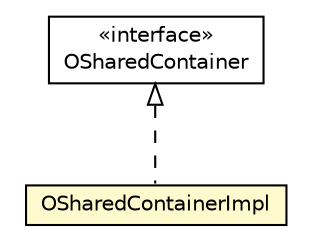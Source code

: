 #!/usr/local/bin/dot
#
# Class diagram 
# Generated by UMLGraph version R5_6-24-gf6e263 (http://www.umlgraph.org/)
#

digraph G {
	edge [fontname="Helvetica",fontsize=10,labelfontname="Helvetica",labelfontsize=10];
	node [fontname="Helvetica",fontsize=10,shape=plaintext];
	nodesep=0.25;
	ranksep=0.5;
	// com.orientechnologies.common.concur.resource.OSharedContainer
	c7074256 [label=<<table title="com.orientechnologies.common.concur.resource.OSharedContainer" border="0" cellborder="1" cellspacing="0" cellpadding="2" port="p" href="./OSharedContainer.html">
		<tr><td><table border="0" cellspacing="0" cellpadding="1">
<tr><td align="center" balign="center"> &#171;interface&#187; </td></tr>
<tr><td align="center" balign="center"> OSharedContainer </td></tr>
		</table></td></tr>
		</table>>, URL="./OSharedContainer.html", fontname="Helvetica", fontcolor="black", fontsize=10.0];
	// com.orientechnologies.common.concur.resource.OSharedContainerImpl
	c7074269 [label=<<table title="com.orientechnologies.common.concur.resource.OSharedContainerImpl" border="0" cellborder="1" cellspacing="0" cellpadding="2" port="p" bgcolor="lemonChiffon" href="./OSharedContainerImpl.html">
		<tr><td><table border="0" cellspacing="0" cellpadding="1">
<tr><td align="center" balign="center"> OSharedContainerImpl </td></tr>
		</table></td></tr>
		</table>>, URL="./OSharedContainerImpl.html", fontname="Helvetica", fontcolor="black", fontsize=10.0];
	//com.orientechnologies.common.concur.resource.OSharedContainerImpl implements com.orientechnologies.common.concur.resource.OSharedContainer
	c7074256:p -> c7074269:p [dir=back,arrowtail=empty,style=dashed];
}

